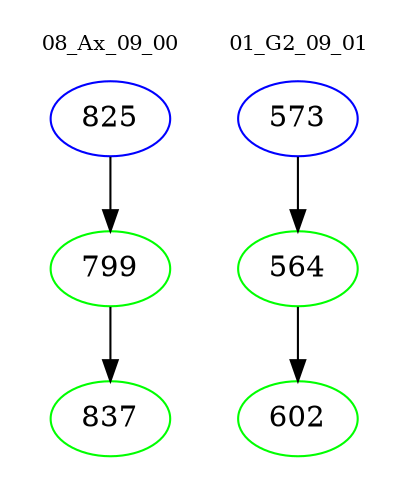 digraph{
subgraph cluster_0 {
color = white
label = "08_Ax_09_00";
fontsize=10;
T0_825 [label="825", color="blue"]
T0_825 -> T0_799 [color="black"]
T0_799 [label="799", color="green"]
T0_799 -> T0_837 [color="black"]
T0_837 [label="837", color="green"]
}
subgraph cluster_1 {
color = white
label = "01_G2_09_01";
fontsize=10;
T1_573 [label="573", color="blue"]
T1_573 -> T1_564 [color="black"]
T1_564 [label="564", color="green"]
T1_564 -> T1_602 [color="black"]
T1_602 [label="602", color="green"]
}
}
